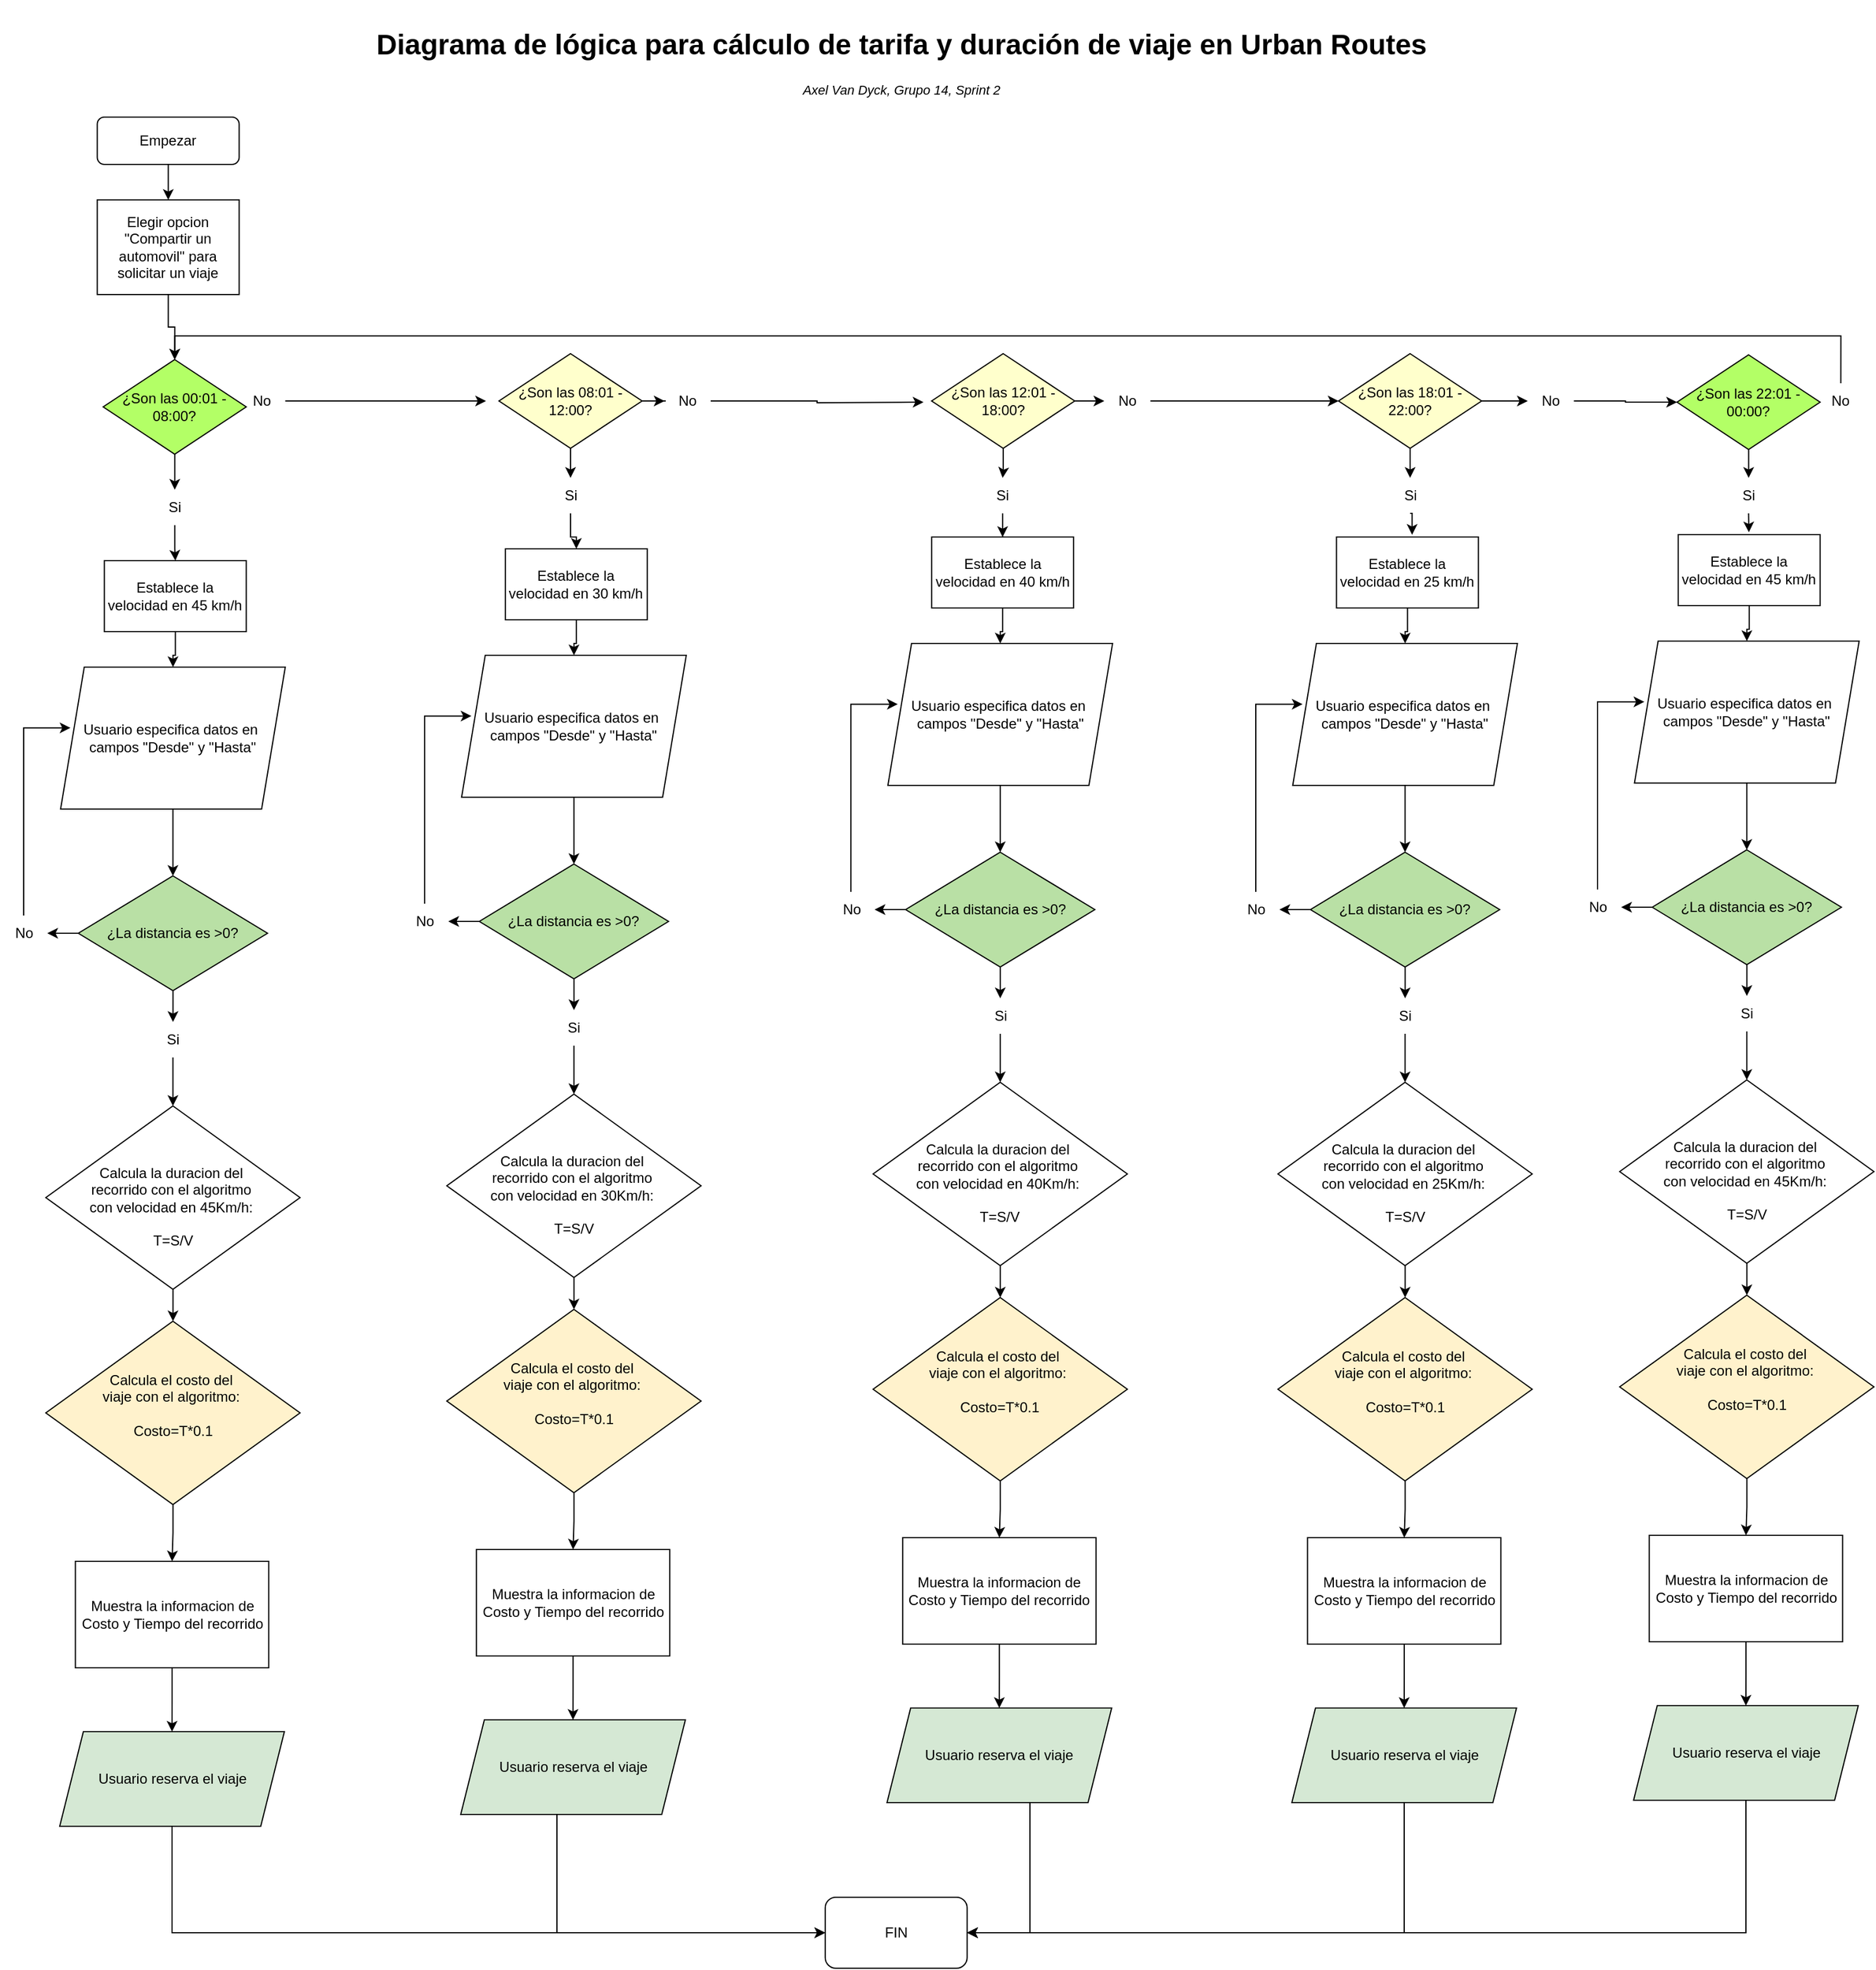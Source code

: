 <mxfile version="24.6.4" type="google">
  <diagram id="rRmtudpdEV8kB-wlNoaQ" name="Page-1">
    <mxGraphModel grid="1" page="1" gridSize="10" guides="1" tooltips="1" connect="1" arrows="1" fold="1" pageScale="1" pageWidth="827" pageHeight="1169" math="0" shadow="0">
      <root>
        <mxCell id="0" />
        <mxCell id="1" parent="0" />
        <mxCell id="dT0n5GiUlyrO246ER4tP-30" value="" style="edgeStyle=orthogonalEdgeStyle;rounded=0;orthogonalLoop=1;jettySize=auto;html=1;" edge="1" parent="1" source="tulF2AGn9xkQMnw531Gr-1" target="dT0n5GiUlyrO246ER4tP-29">
          <mxGeometry relative="1" as="geometry" />
        </mxCell>
        <mxCell id="tulF2AGn9xkQMnw531Gr-1" value="Empezar" style="rounded=1;whiteSpace=wrap;html=1;" vertex="1" parent="1">
          <mxGeometry x="-668.75" y="189" width="120" height="40" as="geometry" />
        </mxCell>
        <mxCell id="I8l6064Gk5e5FKlYSrqR-75" value="" style="edgeStyle=orthogonalEdgeStyle;rounded=0;orthogonalLoop=1;jettySize=auto;html=1;" edge="1" parent="1" source="OLgAGGB-klX2j8NWGAoB-1" target="dT0n5GiUlyrO246ER4tP-1">
          <mxGeometry relative="1" as="geometry" />
        </mxCell>
        <mxCell id="OLgAGGB-klX2j8NWGAoB-1" value="¿Son las 00:01 - 08:00?" style="rhombus;whiteSpace=wrap;html=1;fillColor=#B3FF66;" vertex="1" parent="1">
          <mxGeometry x="-663.75" y="394" width="121" height="80" as="geometry" />
        </mxCell>
        <mxCell id="I8l6064Gk5e5FKlYSrqR-77" value="" style="edgeStyle=orthogonalEdgeStyle;rounded=0;orthogonalLoop=1;jettySize=auto;html=1;" edge="1" parent="1" source="OLgAGGB-klX2j8NWGAoB-6" target="I8l6064Gk5e5FKlYSrqR-5">
          <mxGeometry relative="1" as="geometry" />
        </mxCell>
        <mxCell id="OLgAGGB-klX2j8NWGAoB-6" value="Establece la velocidad en 45 km/h" style="whiteSpace=wrap;html=1;" vertex="1" parent="1">
          <mxGeometry x="-662.75" y="564" width="120" height="60" as="geometry" />
        </mxCell>
        <mxCell id="I8l6064Gk5e5FKlYSrqR-76" value="" style="edgeStyle=orthogonalEdgeStyle;rounded=0;orthogonalLoop=1;jettySize=auto;html=1;" edge="1" parent="1" source="dT0n5GiUlyrO246ER4tP-1" target="OLgAGGB-klX2j8NWGAoB-6">
          <mxGeometry relative="1" as="geometry" />
        </mxCell>
        <mxCell id="dT0n5GiUlyrO246ER4tP-1" value="Si" style="text;html=1;align=center;verticalAlign=middle;whiteSpace=wrap;rounded=0;" vertex="1" parent="1">
          <mxGeometry x="-633.25" y="504" width="60" height="30" as="geometry" />
        </mxCell>
        <mxCell id="I8l6064Gk5e5FKlYSrqR-24" value="" style="edgeStyle=orthogonalEdgeStyle;rounded=0;orthogonalLoop=1;jettySize=auto;html=1;" edge="1" parent="1" source="dT0n5GiUlyrO246ER4tP-2">
          <mxGeometry relative="1" as="geometry">
            <mxPoint x="-340" y="429" as="targetPoint" />
          </mxGeometry>
        </mxCell>
        <mxCell id="dT0n5GiUlyrO246ER4tP-2" value="No" style="text;html=1;align=center;verticalAlign=middle;whiteSpace=wrap;rounded=0;" vertex="1" parent="1">
          <mxGeometry x="-548.75" y="414" width="39" height="30" as="geometry" />
        </mxCell>
        <mxCell id="I8l6064Gk5e5FKlYSrqR-19" value="" style="edgeStyle=orthogonalEdgeStyle;rounded=0;orthogonalLoop=1;jettySize=auto;html=1;fillColor=#FFF2CC;" edge="1" parent="1" source="dT0n5GiUlyrO246ER4tP-5" target="dT0n5GiUlyrO246ER4tP-22">
          <mxGeometry relative="1" as="geometry" />
        </mxCell>
        <mxCell id="dT0n5GiUlyrO246ER4tP-5" value="&lt;div&gt;&lt;span style=&quot;background-color: initial;&quot;&gt;&lt;br&gt;&lt;/span&gt;&lt;/div&gt;&lt;div&gt;&lt;span style=&quot;background-color: initial;&quot;&gt;&lt;br&gt;&lt;/span&gt;&lt;/div&gt;&lt;div&gt;&lt;span style=&quot;background-color: initial;&quot;&gt;Calcula la duracion del&amp;nbsp;&lt;/span&gt;&lt;br&gt;&lt;/div&gt;&lt;div&gt;recorrido con el&amp;nbsp;&lt;span style=&quot;background-color: initial;&quot;&gt;algoritmo&amp;nbsp;&lt;/span&gt;&lt;/div&gt;&lt;div&gt;&lt;span style=&quot;background-color: initial;&quot;&gt;con velocidad en 45Km/h:&amp;nbsp;&lt;/span&gt;&lt;/div&gt;&lt;div&gt;&lt;div&gt;&lt;br&gt;&lt;/div&gt;&lt;div&gt;T=S/V&lt;div&gt;&lt;br&gt;&lt;/div&gt;&lt;/div&gt;&lt;/div&gt;" style="rhombus;whiteSpace=wrap;html=1;" vertex="1" parent="1">
          <mxGeometry x="-712.25" y="1025" width="215" height="155" as="geometry" />
        </mxCell>
        <mxCell id="I8l6064Gk5e5FKlYSrqR-21" value="" style="edgeStyle=orthogonalEdgeStyle;rounded=0;orthogonalLoop=1;jettySize=auto;html=1;" edge="1" parent="1" source="dT0n5GiUlyrO246ER4tP-12" target="I8l6064Gk5e5FKlYSrqR-11">
          <mxGeometry relative="1" as="geometry" />
        </mxCell>
        <mxCell id="dT0n5GiUlyrO246ER4tP-12" value="Muestra la informacion de Costo y Tiempo del recorrido" style="whiteSpace=wrap;html=1;" vertex="1" parent="1">
          <mxGeometry x="-687.25" y="1410" width="163.5" height="90" as="geometry" />
        </mxCell>
        <mxCell id="I8l6064Gk5e5FKlYSrqR-20" value="" style="edgeStyle=orthogonalEdgeStyle;rounded=0;orthogonalLoop=1;jettySize=auto;html=1;fillColor=#FFF2CC;" edge="1" parent="1" source="dT0n5GiUlyrO246ER4tP-22" target="dT0n5GiUlyrO246ER4tP-12">
          <mxGeometry relative="1" as="geometry" />
        </mxCell>
        <mxCell id="dT0n5GiUlyrO246ER4tP-22" value="Calcula el costo del&amp;nbsp;&lt;div&gt;viaje con el algoritmo:&amp;nbsp;&lt;div&gt;&lt;br&gt;&lt;/div&gt;&lt;div&gt;Costo=T*0.1&lt;div&gt;&lt;br&gt;&lt;/div&gt;&lt;/div&gt;&lt;/div&gt;" style="rhombus;whiteSpace=wrap;html=1;fillColor=#FFF2CC;" vertex="1" parent="1">
          <mxGeometry x="-712.25" y="1207" width="215" height="155" as="geometry" />
        </mxCell>
        <mxCell id="I8l6064Gk5e5FKlYSrqR-163" value="" style="edgeStyle=orthogonalEdgeStyle;rounded=0;orthogonalLoop=1;jettySize=auto;html=1;" edge="1" parent="1" source="dT0n5GiUlyrO246ER4tP-29" target="OLgAGGB-klX2j8NWGAoB-1">
          <mxGeometry relative="1" as="geometry" />
        </mxCell>
        <mxCell id="dT0n5GiUlyrO246ER4tP-29" value="Elegir opcion &quot;Compartir un automovil&quot; para solicitar un viaje" style="rounded=0;whiteSpace=wrap;html=1;" vertex="1" parent="1">
          <mxGeometry x="-668.75" y="259" width="120" height="80" as="geometry" />
        </mxCell>
        <mxCell id="I8l6064Gk5e5FKlYSrqR-13" style="edgeStyle=orthogonalEdgeStyle;rounded=0;orthogonalLoop=1;jettySize=auto;html=1;" edge="1" parent="1" source="I8l6064Gk5e5FKlYSrqR-1" target="I8l6064Gk5e5FKlYSrqR-3">
          <mxGeometry relative="1" as="geometry" />
        </mxCell>
        <mxCell id="I8l6064Gk5e5FKlYSrqR-17" value="" style="edgeStyle=orthogonalEdgeStyle;rounded=0;orthogonalLoop=1;jettySize=auto;html=1;" edge="1" parent="1" source="I8l6064Gk5e5FKlYSrqR-1" target="I8l6064Gk5e5FKlYSrqR-2">
          <mxGeometry relative="1" as="geometry" />
        </mxCell>
        <mxCell id="I8l6064Gk5e5FKlYSrqR-1" value="¿La distancia es &amp;gt;0?" style="rhombus;whiteSpace=wrap;html=1;fillColor=#B9E0A5;" vertex="1" parent="1">
          <mxGeometry x="-684.75" y="830.5" width="160" height="97" as="geometry" />
        </mxCell>
        <mxCell id="I8l6064Gk5e5FKlYSrqR-18" value="" style="edgeStyle=orthogonalEdgeStyle;rounded=0;orthogonalLoop=1;jettySize=auto;html=1;" edge="1" parent="1" source="I8l6064Gk5e5FKlYSrqR-2" target="dT0n5GiUlyrO246ER4tP-5">
          <mxGeometry relative="1" as="geometry" />
        </mxCell>
        <mxCell id="I8l6064Gk5e5FKlYSrqR-2" value="Si" style="text;html=1;align=center;verticalAlign=middle;resizable=0;points=[];autosize=1;strokeColor=none;fillColor=none;" vertex="1" parent="1">
          <mxGeometry x="-619.75" y="954" width="30" height="30" as="geometry" />
        </mxCell>
        <mxCell id="I8l6064Gk5e5FKlYSrqR-3" value="No" style="text;html=1;align=center;verticalAlign=middle;resizable=0;points=[];autosize=1;strokeColor=none;fillColor=none;" vertex="1" parent="1">
          <mxGeometry x="-751" y="864" width="40" height="30" as="geometry" />
        </mxCell>
        <mxCell id="I8l6064Gk5e5FKlYSrqR-16" value="" style="edgeStyle=orthogonalEdgeStyle;rounded=0;orthogonalLoop=1;jettySize=auto;html=1;" edge="1" parent="1" source="I8l6064Gk5e5FKlYSrqR-5" target="I8l6064Gk5e5FKlYSrqR-1">
          <mxGeometry relative="1" as="geometry" />
        </mxCell>
        <mxCell id="I8l6064Gk5e5FKlYSrqR-5" value="Usuario especifica datos en&amp;nbsp;&lt;div&gt;campos &quot;Desde&quot; y &quot;Hasta&quot;&lt;/div&gt;" style="shape=parallelogram;perimeter=parallelogramPerimeter;whiteSpace=wrap;html=1;fixedSize=1;" vertex="1" parent="1">
          <mxGeometry x="-699.75" y="654" width="190" height="120" as="geometry" />
        </mxCell>
        <mxCell id="I8l6064Gk5e5FKlYSrqR-22" style="edgeStyle=orthogonalEdgeStyle;rounded=0;orthogonalLoop=1;jettySize=auto;html=1;entryX=0;entryY=0.5;entryDx=0;entryDy=0;exitX=0.5;exitY=1;exitDx=0;exitDy=0;" edge="1" parent="1" source="I8l6064Gk5e5FKlYSrqR-11" target="I8l6064Gk5e5FKlYSrqR-12">
          <mxGeometry relative="1" as="geometry" />
        </mxCell>
        <mxCell id="I8l6064Gk5e5FKlYSrqR-11" value="Usuario reserva el viaje" style="shape=parallelogram;perimeter=parallelogramPerimeter;whiteSpace=wrap;html=1;fixedSize=1;fillColor=#D5E8D4;" vertex="1" parent="1">
          <mxGeometry x="-700.5" y="1554" width="190" height="80" as="geometry" />
        </mxCell>
        <mxCell id="I8l6064Gk5e5FKlYSrqR-12" value="FIN" style="rounded=1;whiteSpace=wrap;html=1;" vertex="1" parent="1">
          <mxGeometry x="-53.12" y="1694" width="120" height="60" as="geometry" />
        </mxCell>
        <mxCell id="I8l6064Gk5e5FKlYSrqR-28" value="" style="edgeStyle=orthogonalEdgeStyle;rounded=0;orthogonalLoop=1;jettySize=auto;html=1;" edge="1" parent="1" source="I8l6064Gk5e5FKlYSrqR-25" target="I8l6064Gk5e5FKlYSrqR-27">
          <mxGeometry relative="1" as="geometry" />
        </mxCell>
        <mxCell id="I8l6064Gk5e5FKlYSrqR-29" value="" style="edgeStyle=orthogonalEdgeStyle;rounded=0;orthogonalLoop=1;jettySize=auto;html=1;" edge="1" parent="1" source="I8l6064Gk5e5FKlYSrqR-25" target="I8l6064Gk5e5FKlYSrqR-26">
          <mxGeometry relative="1" as="geometry" />
        </mxCell>
        <mxCell id="I8l6064Gk5e5FKlYSrqR-25" value="¿Son las 08:01 - 12:00?" style="rhombus;whiteSpace=wrap;html=1;fillColor=#FFFFCC;" vertex="1" parent="1">
          <mxGeometry x="-329" y="389" width="121" height="80" as="geometry" />
        </mxCell>
        <mxCell id="I8l6064Gk5e5FKlYSrqR-154" value="" style="edgeStyle=orthogonalEdgeStyle;rounded=0;orthogonalLoop=1;jettySize=auto;html=1;" edge="1" parent="1" source="I8l6064Gk5e5FKlYSrqR-26" target="I8l6064Gk5e5FKlYSrqR-101">
          <mxGeometry relative="1" as="geometry" />
        </mxCell>
        <mxCell id="I8l6064Gk5e5FKlYSrqR-26" value="Si" style="text;html=1;align=center;verticalAlign=middle;whiteSpace=wrap;rounded=0;" vertex="1" parent="1">
          <mxGeometry x="-298.5" y="494" width="60" height="30" as="geometry" />
        </mxCell>
        <mxCell id="I8l6064Gk5e5FKlYSrqR-27" value="No" style="text;html=1;align=center;verticalAlign=middle;whiteSpace=wrap;rounded=0;" vertex="1" parent="1">
          <mxGeometry x="-189" y="414" width="39" height="30" as="geometry" />
        </mxCell>
        <mxCell id="I8l6064Gk5e5FKlYSrqR-41" value="" style="edgeStyle=orthogonalEdgeStyle;rounded=0;orthogonalLoop=1;jettySize=auto;html=1;exitX=1;exitY=0.5;exitDx=0;exitDy=0;" edge="1" parent="1" source="I8l6064Gk5e5FKlYSrqR-27">
          <mxGeometry relative="1" as="geometry">
            <mxPoint x="-37" y="429" as="sourcePoint" />
            <mxPoint x="30" y="430" as="targetPoint" />
          </mxGeometry>
        </mxCell>
        <mxCell id="I8l6064Gk5e5FKlYSrqR-42" value="" style="edgeStyle=orthogonalEdgeStyle;rounded=0;orthogonalLoop=1;jettySize=auto;html=1;" edge="1" parent="1" source="I8l6064Gk5e5FKlYSrqR-44" target="I8l6064Gk5e5FKlYSrqR-46">
          <mxGeometry relative="1" as="geometry" />
        </mxCell>
        <mxCell id="I8l6064Gk5e5FKlYSrqR-43" value="" style="edgeStyle=orthogonalEdgeStyle;rounded=0;orthogonalLoop=1;jettySize=auto;html=1;" edge="1" parent="1" source="I8l6064Gk5e5FKlYSrqR-44" target="I8l6064Gk5e5FKlYSrqR-45">
          <mxGeometry relative="1" as="geometry" />
        </mxCell>
        <mxCell id="I8l6064Gk5e5FKlYSrqR-44" value="¿Son las 12:01 - 18:00?" style="rhombus;whiteSpace=wrap;html=1;fillColor=#FFFFCC;" vertex="1" parent="1">
          <mxGeometry x="36.88" y="389" width="121" height="80" as="geometry" />
        </mxCell>
        <mxCell id="7lBQnV9dqfmNZmvA4qWa-27" style="edgeStyle=orthogonalEdgeStyle;rounded=0;orthogonalLoop=1;jettySize=auto;html=1;" edge="1" parent="1" source="I8l6064Gk5e5FKlYSrqR-45" target="I8l6064Gk5e5FKlYSrqR-119">
          <mxGeometry relative="1" as="geometry" />
        </mxCell>
        <mxCell id="I8l6064Gk5e5FKlYSrqR-45" value="Si" style="text;html=1;align=center;verticalAlign=middle;whiteSpace=wrap;rounded=0;" vertex="1" parent="1">
          <mxGeometry x="66.88" y="494" width="60" height="30" as="geometry" />
        </mxCell>
        <mxCell id="I8l6064Gk5e5FKlYSrqR-46" value="No" style="text;html=1;align=center;verticalAlign=middle;whiteSpace=wrap;rounded=0;" vertex="1" parent="1">
          <mxGeometry x="182.88" y="414" width="39" height="30" as="geometry" />
        </mxCell>
        <mxCell id="I8l6064Gk5e5FKlYSrqR-47" value="" style="edgeStyle=orthogonalEdgeStyle;rounded=0;orthogonalLoop=1;jettySize=auto;html=1;entryX=0;entryY=0.5;entryDx=0;entryDy=0;exitX=1;exitY=0.5;exitDx=0;exitDy=0;" edge="1" parent="1" target="I8l6064Gk5e5FKlYSrqR-50" source="I8l6064Gk5e5FKlYSrqR-46">
          <mxGeometry relative="1" as="geometry">
            <mxPoint x="230" y="429" as="sourcePoint" />
            <mxPoint x="226" y="429" as="targetPoint" />
          </mxGeometry>
        </mxCell>
        <mxCell id="I8l6064Gk5e5FKlYSrqR-48" value="" style="edgeStyle=orthogonalEdgeStyle;rounded=0;orthogonalLoop=1;jettySize=auto;html=1;" edge="1" parent="1" source="I8l6064Gk5e5FKlYSrqR-50" target="I8l6064Gk5e5FKlYSrqR-52">
          <mxGeometry relative="1" as="geometry" />
        </mxCell>
        <mxCell id="I8l6064Gk5e5FKlYSrqR-49" value="" style="edgeStyle=orthogonalEdgeStyle;rounded=0;orthogonalLoop=1;jettySize=auto;html=1;" edge="1" parent="1" source="I8l6064Gk5e5FKlYSrqR-50" target="I8l6064Gk5e5FKlYSrqR-51">
          <mxGeometry relative="1" as="geometry" />
        </mxCell>
        <mxCell id="I8l6064Gk5e5FKlYSrqR-50" value="¿Son las 18:01 - 22:00?" style="rhombus;whiteSpace=wrap;html=1;fillColor=#FFFFCC;" vertex="1" parent="1">
          <mxGeometry x="381" y="389" width="121" height="80" as="geometry" />
        </mxCell>
        <mxCell id="I8l6064Gk5e5FKlYSrqR-51" value="Si" style="text;html=1;align=center;verticalAlign=middle;whiteSpace=wrap;rounded=0;" vertex="1" parent="1">
          <mxGeometry x="411.5" y="494" width="60" height="30" as="geometry" />
        </mxCell>
        <mxCell id="I8l6064Gk5e5FKlYSrqR-164" style="edgeStyle=orthogonalEdgeStyle;rounded=0;orthogonalLoop=1;jettySize=auto;html=1;entryX=0.5;entryY=0;entryDx=0;entryDy=0;exitX=0.5;exitY=0;exitDx=0;exitDy=0;" edge="1" parent="1" source="7lBQnV9dqfmNZmvA4qWa-15" target="OLgAGGB-klX2j8NWGAoB-1">
          <mxGeometry relative="1" as="geometry">
            <Array as="points">
              <mxPoint x="806" y="374" />
              <mxPoint x="-603" y="374" />
            </Array>
          </mxGeometry>
        </mxCell>
        <mxCell id="7lBQnV9dqfmNZmvA4qWa-26" style="edgeStyle=orthogonalEdgeStyle;rounded=0;orthogonalLoop=1;jettySize=auto;html=1;entryX=0;entryY=0.5;entryDx=0;entryDy=0;" edge="1" parent="1" source="I8l6064Gk5e5FKlYSrqR-52" target="7lBQnV9dqfmNZmvA4qWa-12">
          <mxGeometry relative="1" as="geometry" />
        </mxCell>
        <mxCell id="I8l6064Gk5e5FKlYSrqR-52" value="No" style="text;html=1;align=center;verticalAlign=middle;whiteSpace=wrap;rounded=0;" vertex="1" parent="1">
          <mxGeometry x="541" y="414" width="39" height="30" as="geometry" />
        </mxCell>
        <mxCell id="I8l6064Gk5e5FKlYSrqR-78" style="edgeStyle=orthogonalEdgeStyle;rounded=0;orthogonalLoop=1;jettySize=auto;html=1;entryX=0.044;entryY=0.428;entryDx=0;entryDy=0;entryPerimeter=0;" edge="1" parent="1" source="I8l6064Gk5e5FKlYSrqR-3" target="I8l6064Gk5e5FKlYSrqR-5">
          <mxGeometry relative="1" as="geometry">
            <Array as="points">
              <mxPoint x="-730.75" y="705" />
            </Array>
          </mxGeometry>
        </mxCell>
        <mxCell id="I8l6064Gk5e5FKlYSrqR-100" value="" style="edgeStyle=orthogonalEdgeStyle;rounded=0;orthogonalLoop=1;jettySize=auto;html=1;" edge="1" parent="1" source="I8l6064Gk5e5FKlYSrqR-101" target="I8l6064Gk5e5FKlYSrqR-115">
          <mxGeometry relative="1" as="geometry" />
        </mxCell>
        <mxCell id="I8l6064Gk5e5FKlYSrqR-101" value="Establece la velocidad en 30 km/h" style="whiteSpace=wrap;html=1;" vertex="1" parent="1">
          <mxGeometry x="-323.63" y="554" width="120" height="60" as="geometry" />
        </mxCell>
        <mxCell id="I8l6064Gk5e5FKlYSrqR-102" value="" style="edgeStyle=orthogonalEdgeStyle;rounded=0;orthogonalLoop=1;jettySize=auto;html=1;fillColor=#FFF2CC;" edge="1" parent="1" source="I8l6064Gk5e5FKlYSrqR-103" target="I8l6064Gk5e5FKlYSrqR-107">
          <mxGeometry relative="1" as="geometry" />
        </mxCell>
        <mxCell id="I8l6064Gk5e5FKlYSrqR-103" value="&lt;div&gt;&lt;span style=&quot;background-color: initial;&quot;&gt;&lt;br&gt;&lt;/span&gt;&lt;/div&gt;&lt;div&gt;&lt;span style=&quot;background-color: initial;&quot;&gt;&lt;br&gt;&lt;/span&gt;&lt;/div&gt;&lt;div&gt;&lt;span style=&quot;background-color: initial;&quot;&gt;Calcula la duracion del&amp;nbsp;&lt;/span&gt;&lt;br&gt;&lt;/div&gt;&lt;div&gt;recorrido con el&amp;nbsp;&lt;span style=&quot;background-color: initial;&quot;&gt;algoritmo&amp;nbsp;&lt;/span&gt;&lt;/div&gt;&lt;div&gt;&lt;span style=&quot;background-color: initial;&quot;&gt;con velocidad en 30Km/h:&amp;nbsp;&lt;/span&gt;&lt;/div&gt;&lt;div&gt;&lt;div&gt;&lt;br&gt;&lt;/div&gt;&lt;div&gt;T=S/V&lt;div&gt;&lt;br&gt;&lt;/div&gt;&lt;/div&gt;&lt;/div&gt;" style="rhombus;whiteSpace=wrap;html=1;" vertex="1" parent="1">
          <mxGeometry x="-373.13" y="1015" width="215" height="155" as="geometry" />
        </mxCell>
        <mxCell id="I8l6064Gk5e5FKlYSrqR-104" value="" style="edgeStyle=orthogonalEdgeStyle;rounded=0;orthogonalLoop=1;jettySize=auto;html=1;" edge="1" parent="1" source="I8l6064Gk5e5FKlYSrqR-105" target="I8l6064Gk5e5FKlYSrqR-116">
          <mxGeometry relative="1" as="geometry" />
        </mxCell>
        <mxCell id="I8l6064Gk5e5FKlYSrqR-105" value="Muestra la informacion de Costo y Tiempo del recorrido" style="whiteSpace=wrap;html=1;" vertex="1" parent="1">
          <mxGeometry x="-348.13" y="1400" width="163.5" height="90" as="geometry" />
        </mxCell>
        <mxCell id="I8l6064Gk5e5FKlYSrqR-106" value="" style="edgeStyle=orthogonalEdgeStyle;rounded=0;orthogonalLoop=1;jettySize=auto;html=1;fillColor=#FFF2CC;" edge="1" parent="1" source="I8l6064Gk5e5FKlYSrqR-107" target="I8l6064Gk5e5FKlYSrqR-105">
          <mxGeometry relative="1" as="geometry" />
        </mxCell>
        <mxCell id="I8l6064Gk5e5FKlYSrqR-107" value="Calcula el costo del&amp;nbsp;&lt;div&gt;viaje con el algoritmo:&amp;nbsp;&lt;div&gt;&lt;br&gt;&lt;/div&gt;&lt;div&gt;Costo=T*0.1&lt;div&gt;&lt;br&gt;&lt;/div&gt;&lt;/div&gt;&lt;/div&gt;" style="rhombus;whiteSpace=wrap;html=1;fillColor=#FFF2CC;" vertex="1" parent="1">
          <mxGeometry x="-373.13" y="1197" width="215" height="155" as="geometry" />
        </mxCell>
        <mxCell id="I8l6064Gk5e5FKlYSrqR-108" style="edgeStyle=orthogonalEdgeStyle;rounded=0;orthogonalLoop=1;jettySize=auto;html=1;" edge="1" parent="1" source="I8l6064Gk5e5FKlYSrqR-110" target="I8l6064Gk5e5FKlYSrqR-113">
          <mxGeometry relative="1" as="geometry" />
        </mxCell>
        <mxCell id="I8l6064Gk5e5FKlYSrqR-109" value="" style="edgeStyle=orthogonalEdgeStyle;rounded=0;orthogonalLoop=1;jettySize=auto;html=1;" edge="1" parent="1" source="I8l6064Gk5e5FKlYSrqR-110" target="I8l6064Gk5e5FKlYSrqR-112">
          <mxGeometry relative="1" as="geometry" />
        </mxCell>
        <mxCell id="I8l6064Gk5e5FKlYSrqR-110" value="¿La distancia es &amp;gt;0?" style="rhombus;whiteSpace=wrap;html=1;fillColor=#B9E0A5;" vertex="1" parent="1">
          <mxGeometry x="-345.63" y="820.5" width="160" height="97" as="geometry" />
        </mxCell>
        <mxCell id="I8l6064Gk5e5FKlYSrqR-111" value="" style="edgeStyle=orthogonalEdgeStyle;rounded=0;orthogonalLoop=1;jettySize=auto;html=1;" edge="1" parent="1" source="I8l6064Gk5e5FKlYSrqR-112" target="I8l6064Gk5e5FKlYSrqR-103">
          <mxGeometry relative="1" as="geometry" />
        </mxCell>
        <mxCell id="I8l6064Gk5e5FKlYSrqR-112" value="Si" style="text;html=1;align=center;verticalAlign=middle;resizable=0;points=[];autosize=1;strokeColor=none;fillColor=none;" vertex="1" parent="1">
          <mxGeometry x="-280.63" y="944" width="30" height="30" as="geometry" />
        </mxCell>
        <mxCell id="I8l6064Gk5e5FKlYSrqR-113" value="No" style="text;html=1;align=center;verticalAlign=middle;resizable=0;points=[];autosize=1;strokeColor=none;fillColor=none;" vertex="1" parent="1">
          <mxGeometry x="-411.88" y="854" width="40" height="30" as="geometry" />
        </mxCell>
        <mxCell id="I8l6064Gk5e5FKlYSrqR-114" value="" style="edgeStyle=orthogonalEdgeStyle;rounded=0;orthogonalLoop=1;jettySize=auto;html=1;" edge="1" parent="1" source="I8l6064Gk5e5FKlYSrqR-115" target="I8l6064Gk5e5FKlYSrqR-110">
          <mxGeometry relative="1" as="geometry" />
        </mxCell>
        <mxCell id="I8l6064Gk5e5FKlYSrqR-115" value="Usuario especifica datos en&amp;nbsp;&lt;div&gt;campos &quot;Desde&quot; y &quot;Hasta&quot;&lt;/div&gt;" style="shape=parallelogram;perimeter=parallelogramPerimeter;whiteSpace=wrap;html=1;fixedSize=1;" vertex="1" parent="1">
          <mxGeometry x="-360.63" y="644" width="190" height="120" as="geometry" />
        </mxCell>
        <mxCell id="I8l6064Gk5e5FKlYSrqR-162" style="edgeStyle=orthogonalEdgeStyle;rounded=0;orthogonalLoop=1;jettySize=auto;html=1;entryX=0;entryY=0.5;entryDx=0;entryDy=0;" edge="1" parent="1" source="I8l6064Gk5e5FKlYSrqR-116" target="I8l6064Gk5e5FKlYSrqR-12">
          <mxGeometry relative="1" as="geometry">
            <Array as="points">
              <mxPoint x="-280" y="1724" />
            </Array>
          </mxGeometry>
        </mxCell>
        <mxCell id="I8l6064Gk5e5FKlYSrqR-116" value="Usuario reserva el viaje" style="shape=parallelogram;perimeter=parallelogramPerimeter;whiteSpace=wrap;html=1;fixedSize=1;fillColor=#D5E8D4;" vertex="1" parent="1">
          <mxGeometry x="-361.38" y="1544" width="190" height="80" as="geometry" />
        </mxCell>
        <mxCell id="I8l6064Gk5e5FKlYSrqR-117" style="edgeStyle=orthogonalEdgeStyle;rounded=0;orthogonalLoop=1;jettySize=auto;html=1;entryX=0.044;entryY=0.428;entryDx=0;entryDy=0;entryPerimeter=0;" edge="1" parent="1" source="I8l6064Gk5e5FKlYSrqR-113" target="I8l6064Gk5e5FKlYSrqR-115">
          <mxGeometry relative="1" as="geometry">
            <Array as="points">
              <mxPoint x="-391.63" y="695" />
            </Array>
          </mxGeometry>
        </mxCell>
        <mxCell id="I8l6064Gk5e5FKlYSrqR-118" value="" style="edgeStyle=orthogonalEdgeStyle;rounded=0;orthogonalLoop=1;jettySize=auto;html=1;" edge="1" parent="1" source="I8l6064Gk5e5FKlYSrqR-119" target="I8l6064Gk5e5FKlYSrqR-133">
          <mxGeometry relative="1" as="geometry" />
        </mxCell>
        <mxCell id="I8l6064Gk5e5FKlYSrqR-119" value="Establece la velocidad en 40 km/h" style="whiteSpace=wrap;html=1;" vertex="1" parent="1">
          <mxGeometry x="36.88" y="544" width="120" height="60" as="geometry" />
        </mxCell>
        <mxCell id="I8l6064Gk5e5FKlYSrqR-120" value="" style="edgeStyle=orthogonalEdgeStyle;rounded=0;orthogonalLoop=1;jettySize=auto;html=1;fillColor=#FFF2CC;" edge="1" parent="1" source="I8l6064Gk5e5FKlYSrqR-121" target="I8l6064Gk5e5FKlYSrqR-125">
          <mxGeometry relative="1" as="geometry" />
        </mxCell>
        <mxCell id="I8l6064Gk5e5FKlYSrqR-121" value="&lt;div&gt;&lt;span style=&quot;background-color: initial;&quot;&gt;&lt;br&gt;&lt;/span&gt;&lt;/div&gt;&lt;div&gt;&lt;span style=&quot;background-color: initial;&quot;&gt;&lt;br&gt;&lt;/span&gt;&lt;/div&gt;&lt;div&gt;&lt;span style=&quot;background-color: initial;&quot;&gt;Calcula la duracion del&amp;nbsp;&lt;/span&gt;&lt;br&gt;&lt;/div&gt;&lt;div&gt;recorrido con el&amp;nbsp;&lt;span style=&quot;background-color: initial;&quot;&gt;algoritmo&amp;nbsp;&lt;/span&gt;&lt;/div&gt;&lt;div&gt;&lt;span style=&quot;background-color: initial;&quot;&gt;con velocidad en 40Km/h:&amp;nbsp;&lt;/span&gt;&lt;/div&gt;&lt;div&gt;&lt;div&gt;&lt;br&gt;&lt;/div&gt;&lt;div&gt;T=S/V&lt;div&gt;&lt;br&gt;&lt;/div&gt;&lt;/div&gt;&lt;/div&gt;" style="rhombus;whiteSpace=wrap;html=1;" vertex="1" parent="1">
          <mxGeometry x="-12.62" y="1005" width="215" height="155" as="geometry" />
        </mxCell>
        <mxCell id="I8l6064Gk5e5FKlYSrqR-122" value="" style="edgeStyle=orthogonalEdgeStyle;rounded=0;orthogonalLoop=1;jettySize=auto;html=1;" edge="1" parent="1" source="I8l6064Gk5e5FKlYSrqR-123" target="I8l6064Gk5e5FKlYSrqR-134">
          <mxGeometry relative="1" as="geometry" />
        </mxCell>
        <mxCell id="I8l6064Gk5e5FKlYSrqR-123" value="Muestra la informacion de Costo y Tiempo del recorrido" style="whiteSpace=wrap;html=1;" vertex="1" parent="1">
          <mxGeometry x="12.38" y="1390" width="163.5" height="90" as="geometry" />
        </mxCell>
        <mxCell id="I8l6064Gk5e5FKlYSrqR-124" value="" style="edgeStyle=orthogonalEdgeStyle;rounded=0;orthogonalLoop=1;jettySize=auto;html=1;fillColor=#FFF2CC;" edge="1" parent="1" source="I8l6064Gk5e5FKlYSrqR-125" target="I8l6064Gk5e5FKlYSrqR-123">
          <mxGeometry relative="1" as="geometry" />
        </mxCell>
        <mxCell id="I8l6064Gk5e5FKlYSrqR-125" value="Calcula el costo del&amp;nbsp;&lt;div&gt;viaje con el algoritmo:&amp;nbsp;&lt;div&gt;&lt;br&gt;&lt;/div&gt;&lt;div&gt;Costo=T*0.1&lt;div&gt;&lt;br&gt;&lt;/div&gt;&lt;/div&gt;&lt;/div&gt;" style="rhombus;whiteSpace=wrap;html=1;fillColor=#FFF2CC;" vertex="1" parent="1">
          <mxGeometry x="-12.62" y="1187" width="215" height="155" as="geometry" />
        </mxCell>
        <mxCell id="I8l6064Gk5e5FKlYSrqR-126" style="edgeStyle=orthogonalEdgeStyle;rounded=0;orthogonalLoop=1;jettySize=auto;html=1;" edge="1" parent="1" source="I8l6064Gk5e5FKlYSrqR-128" target="I8l6064Gk5e5FKlYSrqR-131">
          <mxGeometry relative="1" as="geometry" />
        </mxCell>
        <mxCell id="I8l6064Gk5e5FKlYSrqR-127" value="" style="edgeStyle=orthogonalEdgeStyle;rounded=0;orthogonalLoop=1;jettySize=auto;html=1;" edge="1" parent="1" source="I8l6064Gk5e5FKlYSrqR-128" target="I8l6064Gk5e5FKlYSrqR-130">
          <mxGeometry relative="1" as="geometry" />
        </mxCell>
        <mxCell id="I8l6064Gk5e5FKlYSrqR-128" value="¿La distancia es &amp;gt;0?" style="rhombus;whiteSpace=wrap;html=1;fillColor=#B9E0A5;" vertex="1" parent="1">
          <mxGeometry x="14.88" y="810.5" width="160" height="97" as="geometry" />
        </mxCell>
        <mxCell id="I8l6064Gk5e5FKlYSrqR-129" value="" style="edgeStyle=orthogonalEdgeStyle;rounded=0;orthogonalLoop=1;jettySize=auto;html=1;" edge="1" parent="1" source="I8l6064Gk5e5FKlYSrqR-130" target="I8l6064Gk5e5FKlYSrqR-121">
          <mxGeometry relative="1" as="geometry" />
        </mxCell>
        <mxCell id="I8l6064Gk5e5FKlYSrqR-130" value="Si" style="text;html=1;align=center;verticalAlign=middle;resizable=0;points=[];autosize=1;strokeColor=none;fillColor=none;" vertex="1" parent="1">
          <mxGeometry x="79.88" y="934" width="30" height="30" as="geometry" />
        </mxCell>
        <mxCell id="I8l6064Gk5e5FKlYSrqR-131" value="No" style="text;html=1;align=center;verticalAlign=middle;resizable=0;points=[];autosize=1;strokeColor=none;fillColor=none;" vertex="1" parent="1">
          <mxGeometry x="-51.37" y="844" width="40" height="30" as="geometry" />
        </mxCell>
        <mxCell id="I8l6064Gk5e5FKlYSrqR-132" value="" style="edgeStyle=orthogonalEdgeStyle;rounded=0;orthogonalLoop=1;jettySize=auto;html=1;" edge="1" parent="1" source="I8l6064Gk5e5FKlYSrqR-133" target="I8l6064Gk5e5FKlYSrqR-128">
          <mxGeometry relative="1" as="geometry" />
        </mxCell>
        <mxCell id="I8l6064Gk5e5FKlYSrqR-133" value="Usuario especifica datos en&amp;nbsp;&lt;div&gt;campos &quot;Desde&quot; y &quot;Hasta&quot;&lt;/div&gt;" style="shape=parallelogram;perimeter=parallelogramPerimeter;whiteSpace=wrap;html=1;fixedSize=1;" vertex="1" parent="1">
          <mxGeometry x="-0.12" y="634" width="190" height="120" as="geometry" />
        </mxCell>
        <mxCell id="I8l6064Gk5e5FKlYSrqR-161" style="edgeStyle=orthogonalEdgeStyle;rounded=0;orthogonalLoop=1;jettySize=auto;html=1;entryX=1;entryY=0.5;entryDx=0;entryDy=0;" edge="1" parent="1" source="I8l6064Gk5e5FKlYSrqR-134" target="I8l6064Gk5e5FKlYSrqR-12">
          <mxGeometry relative="1" as="geometry">
            <mxPoint x="70" y="1724" as="targetPoint" />
            <Array as="points">
              <mxPoint x="120" y="1724" />
            </Array>
          </mxGeometry>
        </mxCell>
        <mxCell id="I8l6064Gk5e5FKlYSrqR-134" value="Usuario reserva el viaje" style="shape=parallelogram;perimeter=parallelogramPerimeter;whiteSpace=wrap;html=1;fixedSize=1;fillColor=#D5E8D4;" vertex="1" parent="1">
          <mxGeometry x="-0.87" y="1534" width="190" height="80" as="geometry" />
        </mxCell>
        <mxCell id="I8l6064Gk5e5FKlYSrqR-135" style="edgeStyle=orthogonalEdgeStyle;rounded=0;orthogonalLoop=1;jettySize=auto;html=1;entryX=0.044;entryY=0.428;entryDx=0;entryDy=0;entryPerimeter=0;" edge="1" parent="1" source="I8l6064Gk5e5FKlYSrqR-131" target="I8l6064Gk5e5FKlYSrqR-133">
          <mxGeometry relative="1" as="geometry">
            <Array as="points">
              <mxPoint x="-31.12" y="685" />
            </Array>
          </mxGeometry>
        </mxCell>
        <mxCell id="I8l6064Gk5e5FKlYSrqR-136" value="" style="edgeStyle=orthogonalEdgeStyle;rounded=0;orthogonalLoop=1;jettySize=auto;html=1;" edge="1" parent="1" source="I8l6064Gk5e5FKlYSrqR-137" target="I8l6064Gk5e5FKlYSrqR-151">
          <mxGeometry relative="1" as="geometry" />
        </mxCell>
        <mxCell id="I8l6064Gk5e5FKlYSrqR-137" value="Establece la velocidad en 25 km/h" style="whiteSpace=wrap;html=1;" vertex="1" parent="1">
          <mxGeometry x="379.25" y="544" width="120" height="60" as="geometry" />
        </mxCell>
        <mxCell id="I8l6064Gk5e5FKlYSrqR-138" value="" style="edgeStyle=orthogonalEdgeStyle;rounded=0;orthogonalLoop=1;jettySize=auto;html=1;fillColor=#FFF2CC;" edge="1" parent="1" source="I8l6064Gk5e5FKlYSrqR-139" target="I8l6064Gk5e5FKlYSrqR-143">
          <mxGeometry relative="1" as="geometry" />
        </mxCell>
        <mxCell id="I8l6064Gk5e5FKlYSrqR-139" value="&lt;div&gt;&lt;span style=&quot;background-color: initial;&quot;&gt;&lt;br&gt;&lt;/span&gt;&lt;/div&gt;&lt;div&gt;&lt;span style=&quot;background-color: initial;&quot;&gt;&lt;br&gt;&lt;/span&gt;&lt;/div&gt;&lt;div&gt;&lt;span style=&quot;background-color: initial;&quot;&gt;Calcula la duracion del&amp;nbsp;&lt;/span&gt;&lt;br&gt;&lt;/div&gt;&lt;div&gt;recorrido con el&amp;nbsp;&lt;span style=&quot;background-color: initial;&quot;&gt;algoritmo&amp;nbsp;&lt;/span&gt;&lt;/div&gt;&lt;div&gt;&lt;span style=&quot;background-color: initial;&quot;&gt;con velocidad en 25Km/h:&amp;nbsp;&lt;/span&gt;&lt;/div&gt;&lt;div&gt;&lt;div&gt;&lt;br&gt;&lt;/div&gt;&lt;div&gt;T=S/V&lt;div&gt;&lt;br&gt;&lt;/div&gt;&lt;/div&gt;&lt;/div&gt;" style="rhombus;whiteSpace=wrap;html=1;" vertex="1" parent="1">
          <mxGeometry x="329.75" y="1005" width="215" height="155" as="geometry" />
        </mxCell>
        <mxCell id="I8l6064Gk5e5FKlYSrqR-140" value="" style="edgeStyle=orthogonalEdgeStyle;rounded=0;orthogonalLoop=1;jettySize=auto;html=1;" edge="1" parent="1" source="I8l6064Gk5e5FKlYSrqR-141" target="I8l6064Gk5e5FKlYSrqR-152">
          <mxGeometry relative="1" as="geometry" />
        </mxCell>
        <mxCell id="I8l6064Gk5e5FKlYSrqR-141" value="Muestra la informacion de Costo y Tiempo del recorrido" style="whiteSpace=wrap;html=1;" vertex="1" parent="1">
          <mxGeometry x="354.75" y="1390" width="163.5" height="90" as="geometry" />
        </mxCell>
        <mxCell id="I8l6064Gk5e5FKlYSrqR-142" value="" style="edgeStyle=orthogonalEdgeStyle;rounded=0;orthogonalLoop=1;jettySize=auto;html=1;fillColor=#FFF2CC;" edge="1" parent="1" source="I8l6064Gk5e5FKlYSrqR-143" target="I8l6064Gk5e5FKlYSrqR-141">
          <mxGeometry relative="1" as="geometry" />
        </mxCell>
        <mxCell id="I8l6064Gk5e5FKlYSrqR-143" value="Calcula el costo del&amp;nbsp;&lt;div&gt;viaje con el algoritmo:&amp;nbsp;&lt;div&gt;&lt;br&gt;&lt;/div&gt;&lt;div&gt;Costo=T*0.1&lt;div&gt;&lt;br&gt;&lt;/div&gt;&lt;/div&gt;&lt;/div&gt;" style="rhombus;whiteSpace=wrap;html=1;fillColor=#FFF2CC;" vertex="1" parent="1">
          <mxGeometry x="329.75" y="1187" width="215" height="155" as="geometry" />
        </mxCell>
        <mxCell id="I8l6064Gk5e5FKlYSrqR-144" style="edgeStyle=orthogonalEdgeStyle;rounded=0;orthogonalLoop=1;jettySize=auto;html=1;" edge="1" parent="1" source="I8l6064Gk5e5FKlYSrqR-146" target="I8l6064Gk5e5FKlYSrqR-149">
          <mxGeometry relative="1" as="geometry" />
        </mxCell>
        <mxCell id="I8l6064Gk5e5FKlYSrqR-145" value="" style="edgeStyle=orthogonalEdgeStyle;rounded=0;orthogonalLoop=1;jettySize=auto;html=1;" edge="1" parent="1" source="I8l6064Gk5e5FKlYSrqR-146" target="I8l6064Gk5e5FKlYSrqR-148">
          <mxGeometry relative="1" as="geometry" />
        </mxCell>
        <mxCell id="I8l6064Gk5e5FKlYSrqR-146" value="¿La distancia es &amp;gt;0?" style="rhombus;whiteSpace=wrap;html=1;fillColor=#B9E0A5;" vertex="1" parent="1">
          <mxGeometry x="357.25" y="810.5" width="160" height="97" as="geometry" />
        </mxCell>
        <mxCell id="I8l6064Gk5e5FKlYSrqR-147" value="" style="edgeStyle=orthogonalEdgeStyle;rounded=0;orthogonalLoop=1;jettySize=auto;html=1;" edge="1" parent="1" source="I8l6064Gk5e5FKlYSrqR-148" target="I8l6064Gk5e5FKlYSrqR-139">
          <mxGeometry relative="1" as="geometry" />
        </mxCell>
        <mxCell id="I8l6064Gk5e5FKlYSrqR-148" value="Si" style="text;html=1;align=center;verticalAlign=middle;resizable=0;points=[];autosize=1;strokeColor=none;fillColor=none;" vertex="1" parent="1">
          <mxGeometry x="422.25" y="934" width="30" height="30" as="geometry" />
        </mxCell>
        <mxCell id="I8l6064Gk5e5FKlYSrqR-149" value="No" style="text;html=1;align=center;verticalAlign=middle;resizable=0;points=[];autosize=1;strokeColor=none;fillColor=none;" vertex="1" parent="1">
          <mxGeometry x="291" y="844" width="40" height="30" as="geometry" />
        </mxCell>
        <mxCell id="I8l6064Gk5e5FKlYSrqR-150" value="" style="edgeStyle=orthogonalEdgeStyle;rounded=0;orthogonalLoop=1;jettySize=auto;html=1;" edge="1" parent="1" source="I8l6064Gk5e5FKlYSrqR-151" target="I8l6064Gk5e5FKlYSrqR-146">
          <mxGeometry relative="1" as="geometry" />
        </mxCell>
        <mxCell id="I8l6064Gk5e5FKlYSrqR-151" value="Usuario especifica datos en&amp;nbsp;&lt;div&gt;campos &quot;Desde&quot; y &quot;Hasta&quot;&lt;/div&gt;" style="shape=parallelogram;perimeter=parallelogramPerimeter;whiteSpace=wrap;html=1;fixedSize=1;" vertex="1" parent="1">
          <mxGeometry x="342.25" y="634" width="190" height="120" as="geometry" />
        </mxCell>
        <mxCell id="I8l6064Gk5e5FKlYSrqR-160" style="edgeStyle=orthogonalEdgeStyle;rounded=0;orthogonalLoop=1;jettySize=auto;html=1;entryX=1;entryY=0.5;entryDx=0;entryDy=0;" edge="1" parent="1" source="I8l6064Gk5e5FKlYSrqR-152" target="I8l6064Gk5e5FKlYSrqR-12">
          <mxGeometry relative="1" as="geometry">
            <Array as="points">
              <mxPoint x="436" y="1724" />
            </Array>
          </mxGeometry>
        </mxCell>
        <mxCell id="I8l6064Gk5e5FKlYSrqR-152" value="Usuario reserva el viaje" style="shape=parallelogram;perimeter=parallelogramPerimeter;whiteSpace=wrap;html=1;fixedSize=1;fillColor=#D5E8D4;" vertex="1" parent="1">
          <mxGeometry x="341.5" y="1534" width="190" height="80" as="geometry" />
        </mxCell>
        <mxCell id="I8l6064Gk5e5FKlYSrqR-153" style="edgeStyle=orthogonalEdgeStyle;rounded=0;orthogonalLoop=1;jettySize=auto;html=1;entryX=0.044;entryY=0.428;entryDx=0;entryDy=0;entryPerimeter=0;" edge="1" parent="1" source="I8l6064Gk5e5FKlYSrqR-149" target="I8l6064Gk5e5FKlYSrqR-151">
          <mxGeometry relative="1" as="geometry">
            <Array as="points">
              <mxPoint x="311.25" y="685" />
            </Array>
          </mxGeometry>
        </mxCell>
        <mxCell id="I8l6064Gk5e5FKlYSrqR-159" style="edgeStyle=orthogonalEdgeStyle;rounded=0;orthogonalLoop=1;jettySize=auto;html=1;exitX=0.5;exitY=1;exitDx=0;exitDy=0;entryX=0.533;entryY=-0.031;entryDx=0;entryDy=0;entryPerimeter=0;" edge="1" parent="1" source="I8l6064Gk5e5FKlYSrqR-51" target="I8l6064Gk5e5FKlYSrqR-137">
          <mxGeometry relative="1" as="geometry" />
        </mxCell>
        <mxCell id="I8l6064Gk5e5FKlYSrqR-165" value="&lt;h1&gt;&lt;font style=&quot;font-size: 24px;&quot;&gt;Diagrama de lógica para cálculo de tarifa y duración de viaje en Urban Routes&lt;/font&gt;&lt;/h1&gt;&lt;div&gt;&lt;font style=&quot;font-size: 11px;&quot;&gt;&lt;i style=&quot;&quot;&gt;Axel Van Dyck, Grupo 14, Sprint 2&lt;/i&gt;&lt;/font&gt;&lt;/div&gt;" style="text;html=1;align=center;verticalAlign=middle;resizable=0;points=[];autosize=1;strokeColor=none;fillColor=none;" vertex="1" parent="1">
          <mxGeometry x="-443.75" y="90" width="910" height="90" as="geometry" />
        </mxCell>
        <mxCell id="7lBQnV9dqfmNZmvA4qWa-1" value="" style="edgeStyle=orthogonalEdgeStyle;rounded=0;orthogonalLoop=1;jettySize=auto;html=1;" edge="1" parent="1" source="7lBQnV9dqfmNZmvA4qWa-12" target="7lBQnV9dqfmNZmvA4qWa-14">
          <mxGeometry relative="1" as="geometry" />
        </mxCell>
        <mxCell id="7lBQnV9dqfmNZmvA4qWa-2" value="" style="edgeStyle=orthogonalEdgeStyle;rounded=0;orthogonalLoop=1;jettySize=auto;html=1;" edge="1" parent="1" source="7lBQnV9dqfmNZmvA4qWa-13" target="7lBQnV9dqfmNZmvA4qWa-22">
          <mxGeometry relative="1" as="geometry" />
        </mxCell>
        <mxCell id="7lBQnV9dqfmNZmvA4qWa-4" value="" style="edgeStyle=orthogonalEdgeStyle;rounded=0;orthogonalLoop=1;jettySize=auto;html=1;fillColor=#FFF2CC;" edge="1" parent="1" source="7lBQnV9dqfmNZmvA4qWa-16" target="7lBQnV9dqfmNZmvA4qWa-18">
          <mxGeometry relative="1" as="geometry" />
        </mxCell>
        <mxCell id="7lBQnV9dqfmNZmvA4qWa-5" value="" style="edgeStyle=orthogonalEdgeStyle;rounded=0;orthogonalLoop=1;jettySize=auto;html=1;" edge="1" parent="1" source="7lBQnV9dqfmNZmvA4qWa-17" target="7lBQnV9dqfmNZmvA4qWa-23">
          <mxGeometry relative="1" as="geometry" />
        </mxCell>
        <mxCell id="7lBQnV9dqfmNZmvA4qWa-6" value="" style="edgeStyle=orthogonalEdgeStyle;rounded=0;orthogonalLoop=1;jettySize=auto;html=1;fillColor=#FFF2CC;" edge="1" parent="1" source="7lBQnV9dqfmNZmvA4qWa-18" target="7lBQnV9dqfmNZmvA4qWa-17">
          <mxGeometry relative="1" as="geometry" />
        </mxCell>
        <mxCell id="7lBQnV9dqfmNZmvA4qWa-7" style="edgeStyle=orthogonalEdgeStyle;rounded=0;orthogonalLoop=1;jettySize=auto;html=1;" edge="1" parent="1" source="7lBQnV9dqfmNZmvA4qWa-19" target="7lBQnV9dqfmNZmvA4qWa-21">
          <mxGeometry relative="1" as="geometry" />
        </mxCell>
        <mxCell id="7lBQnV9dqfmNZmvA4qWa-8" value="" style="edgeStyle=orthogonalEdgeStyle;rounded=0;orthogonalLoop=1;jettySize=auto;html=1;" edge="1" parent="1" source="7lBQnV9dqfmNZmvA4qWa-19" target="7lBQnV9dqfmNZmvA4qWa-20">
          <mxGeometry relative="1" as="geometry" />
        </mxCell>
        <mxCell id="7lBQnV9dqfmNZmvA4qWa-9" value="" style="edgeStyle=orthogonalEdgeStyle;rounded=0;orthogonalLoop=1;jettySize=auto;html=1;" edge="1" parent="1" source="7lBQnV9dqfmNZmvA4qWa-20" target="7lBQnV9dqfmNZmvA4qWa-16">
          <mxGeometry relative="1" as="geometry" />
        </mxCell>
        <mxCell id="7lBQnV9dqfmNZmvA4qWa-10" value="" style="edgeStyle=orthogonalEdgeStyle;rounded=0;orthogonalLoop=1;jettySize=auto;html=1;" edge="1" parent="1" source="7lBQnV9dqfmNZmvA4qWa-22" target="7lBQnV9dqfmNZmvA4qWa-19">
          <mxGeometry relative="1" as="geometry" />
        </mxCell>
        <mxCell id="7lBQnV9dqfmNZmvA4qWa-11" style="edgeStyle=orthogonalEdgeStyle;rounded=0;orthogonalLoop=1;jettySize=auto;html=1;entryX=0.044;entryY=0.428;entryDx=0;entryDy=0;entryPerimeter=0;" edge="1" parent="1" source="7lBQnV9dqfmNZmvA4qWa-21" target="7lBQnV9dqfmNZmvA4qWa-22">
          <mxGeometry relative="1" as="geometry">
            <Array as="points">
              <mxPoint x="600.25" y="683" />
            </Array>
          </mxGeometry>
        </mxCell>
        <mxCell id="7lBQnV9dqfmNZmvA4qWa-12" value="¿Son las 22:01 - 00:00?" style="rhombus;whiteSpace=wrap;html=1;fillColor=#B3FF66;" vertex="1" parent="1">
          <mxGeometry x="667.25" y="390" width="121" height="80" as="geometry" />
        </mxCell>
        <mxCell id="7lBQnV9dqfmNZmvA4qWa-13" value="Establece la velocidad en 45 km/h" style="whiteSpace=wrap;html=1;" vertex="1" parent="1">
          <mxGeometry x="668.25" y="542" width="120" height="60" as="geometry" />
        </mxCell>
        <mxCell id="7lBQnV9dqfmNZmvA4qWa-25" style="edgeStyle=orthogonalEdgeStyle;rounded=0;orthogonalLoop=1;jettySize=auto;html=1;exitX=0.5;exitY=1;exitDx=0;exitDy=0;" edge="1" parent="1" source="7lBQnV9dqfmNZmvA4qWa-14">
          <mxGeometry relative="1" as="geometry">
            <mxPoint x="728" y="540" as="targetPoint" />
          </mxGeometry>
        </mxCell>
        <mxCell id="7lBQnV9dqfmNZmvA4qWa-14" value="Si" style="text;html=1;align=center;verticalAlign=middle;whiteSpace=wrap;rounded=0;" vertex="1" parent="1">
          <mxGeometry x="697.75" y="494" width="60" height="30" as="geometry" />
        </mxCell>
        <mxCell id="7lBQnV9dqfmNZmvA4qWa-15" value="No" style="text;html=1;align=center;verticalAlign=middle;whiteSpace=wrap;rounded=0;" vertex="1" parent="1">
          <mxGeometry x="786.25" y="414" width="39" height="30" as="geometry" />
        </mxCell>
        <mxCell id="7lBQnV9dqfmNZmvA4qWa-16" value="&lt;div&gt;&lt;span style=&quot;background-color: initial;&quot;&gt;&lt;br&gt;&lt;/span&gt;&lt;/div&gt;&lt;div&gt;&lt;span style=&quot;background-color: initial;&quot;&gt;&lt;br&gt;&lt;/span&gt;&lt;/div&gt;&lt;div&gt;&lt;span style=&quot;background-color: initial;&quot;&gt;Calcula la duracion del&amp;nbsp;&lt;/span&gt;&lt;br&gt;&lt;/div&gt;&lt;div&gt;recorrido con el&amp;nbsp;&lt;span style=&quot;background-color: initial;&quot;&gt;algoritmo&amp;nbsp;&lt;/span&gt;&lt;/div&gt;&lt;div&gt;&lt;span style=&quot;background-color: initial;&quot;&gt;con velocidad en 45Km/h:&amp;nbsp;&lt;/span&gt;&lt;/div&gt;&lt;div&gt;&lt;div&gt;&lt;br&gt;&lt;/div&gt;&lt;div&gt;T=S/V&lt;div&gt;&lt;br&gt;&lt;/div&gt;&lt;/div&gt;&lt;/div&gt;" style="rhombus;whiteSpace=wrap;html=1;" vertex="1" parent="1">
          <mxGeometry x="618.75" y="1003" width="215" height="155" as="geometry" />
        </mxCell>
        <mxCell id="7lBQnV9dqfmNZmvA4qWa-17" value="Muestra la informacion de Costo y Tiempo del recorrido" style="whiteSpace=wrap;html=1;" vertex="1" parent="1">
          <mxGeometry x="643.75" y="1388" width="163.5" height="90" as="geometry" />
        </mxCell>
        <mxCell id="7lBQnV9dqfmNZmvA4qWa-18" value="Calcula el costo del&amp;nbsp;&lt;div&gt;viaje con el algoritmo:&amp;nbsp;&lt;div&gt;&lt;br&gt;&lt;/div&gt;&lt;div&gt;Costo=T*0.1&lt;div&gt;&lt;br&gt;&lt;/div&gt;&lt;/div&gt;&lt;/div&gt;" style="rhombus;whiteSpace=wrap;html=1;fillColor=#FFF2CC;" vertex="1" parent="1">
          <mxGeometry x="618.75" y="1185" width="215" height="155" as="geometry" />
        </mxCell>
        <mxCell id="7lBQnV9dqfmNZmvA4qWa-19" value="¿La distancia es &amp;gt;0?" style="rhombus;whiteSpace=wrap;html=1;fillColor=#B9E0A5;" vertex="1" parent="1">
          <mxGeometry x="646.25" y="808.5" width="160" height="97" as="geometry" />
        </mxCell>
        <mxCell id="7lBQnV9dqfmNZmvA4qWa-20" value="Si" style="text;html=1;align=center;verticalAlign=middle;resizable=0;points=[];autosize=1;strokeColor=none;fillColor=none;" vertex="1" parent="1">
          <mxGeometry x="711.25" y="932" width="30" height="30" as="geometry" />
        </mxCell>
        <mxCell id="7lBQnV9dqfmNZmvA4qWa-21" value="No" style="text;html=1;align=center;verticalAlign=middle;resizable=0;points=[];autosize=1;strokeColor=none;fillColor=none;" vertex="1" parent="1">
          <mxGeometry x="580" y="842" width="40" height="30" as="geometry" />
        </mxCell>
        <mxCell id="7lBQnV9dqfmNZmvA4qWa-22" value="Usuario especifica datos en&amp;nbsp;&lt;div&gt;campos &quot;Desde&quot; y &quot;Hasta&quot;&lt;/div&gt;" style="shape=parallelogram;perimeter=parallelogramPerimeter;whiteSpace=wrap;html=1;fixedSize=1;" vertex="1" parent="1">
          <mxGeometry x="631.25" y="632" width="190" height="120" as="geometry" />
        </mxCell>
        <mxCell id="7lBQnV9dqfmNZmvA4qWa-29" style="edgeStyle=orthogonalEdgeStyle;rounded=0;orthogonalLoop=1;jettySize=auto;html=1;exitX=0.5;exitY=1;exitDx=0;exitDy=0;entryX=1;entryY=0.5;entryDx=0;entryDy=0;" edge="1" parent="1" source="7lBQnV9dqfmNZmvA4qWa-23" target="I8l6064Gk5e5FKlYSrqR-12">
          <mxGeometry relative="1" as="geometry" />
        </mxCell>
        <mxCell id="7lBQnV9dqfmNZmvA4qWa-23" value="Usuario reserva el viaje" style="shape=parallelogram;perimeter=parallelogramPerimeter;whiteSpace=wrap;html=1;fixedSize=1;fillColor=#D5E8D4;" vertex="1" parent="1">
          <mxGeometry x="630.5" y="1532" width="190" height="80" as="geometry" />
        </mxCell>
      </root>
    </mxGraphModel>
  </diagram>
</mxfile>
